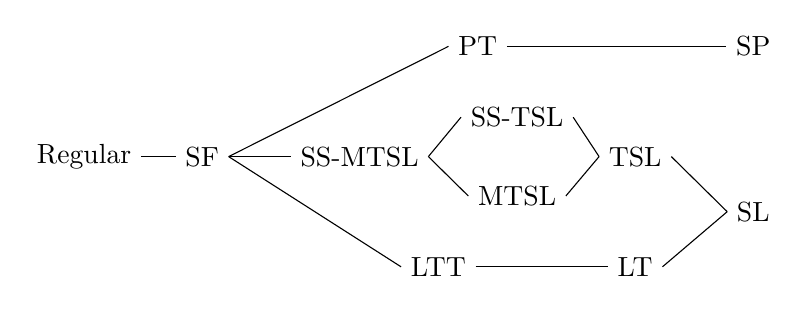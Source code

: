 \begin{tikzpicture}[rotate=90,
    highlight/.style = { draw, rectangle, dashed },
    every text node part/.style={align=center}
    ]
\node (R) at (0,10) {Regular};
\node (SF) at (0,8.5) {SF};
%
\node (LTT) at (-1.4,5.5) {LTT};
\node (LT) at (-1.4,3) {LT};
\node (SL) at (-0.7,1.5) {SL};
%
\node (PT) at (1.4,5) {PT};
\node (SP) at (1.4,1.5) {SP};
%-1.5,6.5
\node(MSS) at (0,6.5) {SS-MTSL};
\node (SSTSL) at (0.5,4.5) {SS-TSL};
\node (MTSL) at (-0.5,4.5) {MTSL};
\node (TSL) at (0,3) {TSL};
%
\foreach \Source/\Target in {%
        R.east/SF.west,
        SF.east/LTT.west,
        LTT.east/LT.west,
        LT.east/SL.west,
        SF.east/PT.west,
        PT.east/SP.west,
        TSL.east/SL.west,
       MTSL.east/TSL.west%
    }
\draw (\Source) to (\Target);
\draw (SSTSL.east) to (TSL.west);
%   \draw ( SF.east) to (TESL.west);
\draw ( SF.east) to (MSS.west);
% \draw ( TESL.east) to (SSTSL.west);
%
\draw ( MSS.east) to (MTSL.west);
\draw ( MSS.east) to (SSTSL.west);
%MESS
%  \draw ( SF.east) to (MESS.west);
% \draw ( MESS.east) to (MSS.west);
%  \draw ( MESS.east) to (TESL.west);

\end{tikzpicture}

%with TSL section at the bottom instead than in the middle
%\begin{tikzpicture}[rotate=90,
%    highlight/.style = { draw, rectangle, dashed },
%    every text node part/.style={align=center}
%    ]
%\node (R) at (0,10) {Regular};
%\node (SF) at (0,8.5) {SF};
%%
%\node (LTT) at (0,6.5) {LTT};
%\node (LT) at (0,5) {LT};
%\node (SL) at (0,1.5) {SL};
%%
%\node (PT) at (1.5,5) {PT};
%\node (SP) at (1.5,1.5) {SP};
%%
%\node(MSS) at (-1.5,6.5) {SS-MTSL};
%\node (SSTSL) at (-1,4.5) {SS-TSL};
%\node (MTSL) at (-2,4.5) {MTSL};
%\node (TSL) at (-1.5,3) {TSL};
%%
%\foreach \Source/\Target in {%
%        R.east/SF.west,
%        SF.east/LTT.west,
%        LTT.east/LT.west,
%        LT.east/SL.west,
%        SF.east/PT.west,
%        PT.east/SP.west,
%        TSL.east/SL.west,
%       MTSL.east/TSL.west%
%    }
%\draw (\Source) to (\Target);
%\draw (SSTSL.east) to (TSL.west);
%%   \draw ( SF.east) to (TESL.west);
%\draw ( SF.east) to (MSS.west);
%% \draw ( TESL.east) to (SSTSL.west);
%%
%\draw ( MSS.east) to (MTSL.west);
%\draw ( MSS.east) to (SSTSL.west);
%%MESS
%%  \draw ( SF.east) to (MESS.west);
%% \draw ( MESS.east) to (MSS.west);
%%  \draw ( MESS.east) to (TESL.west);
%
%\end{tikzpicture}


